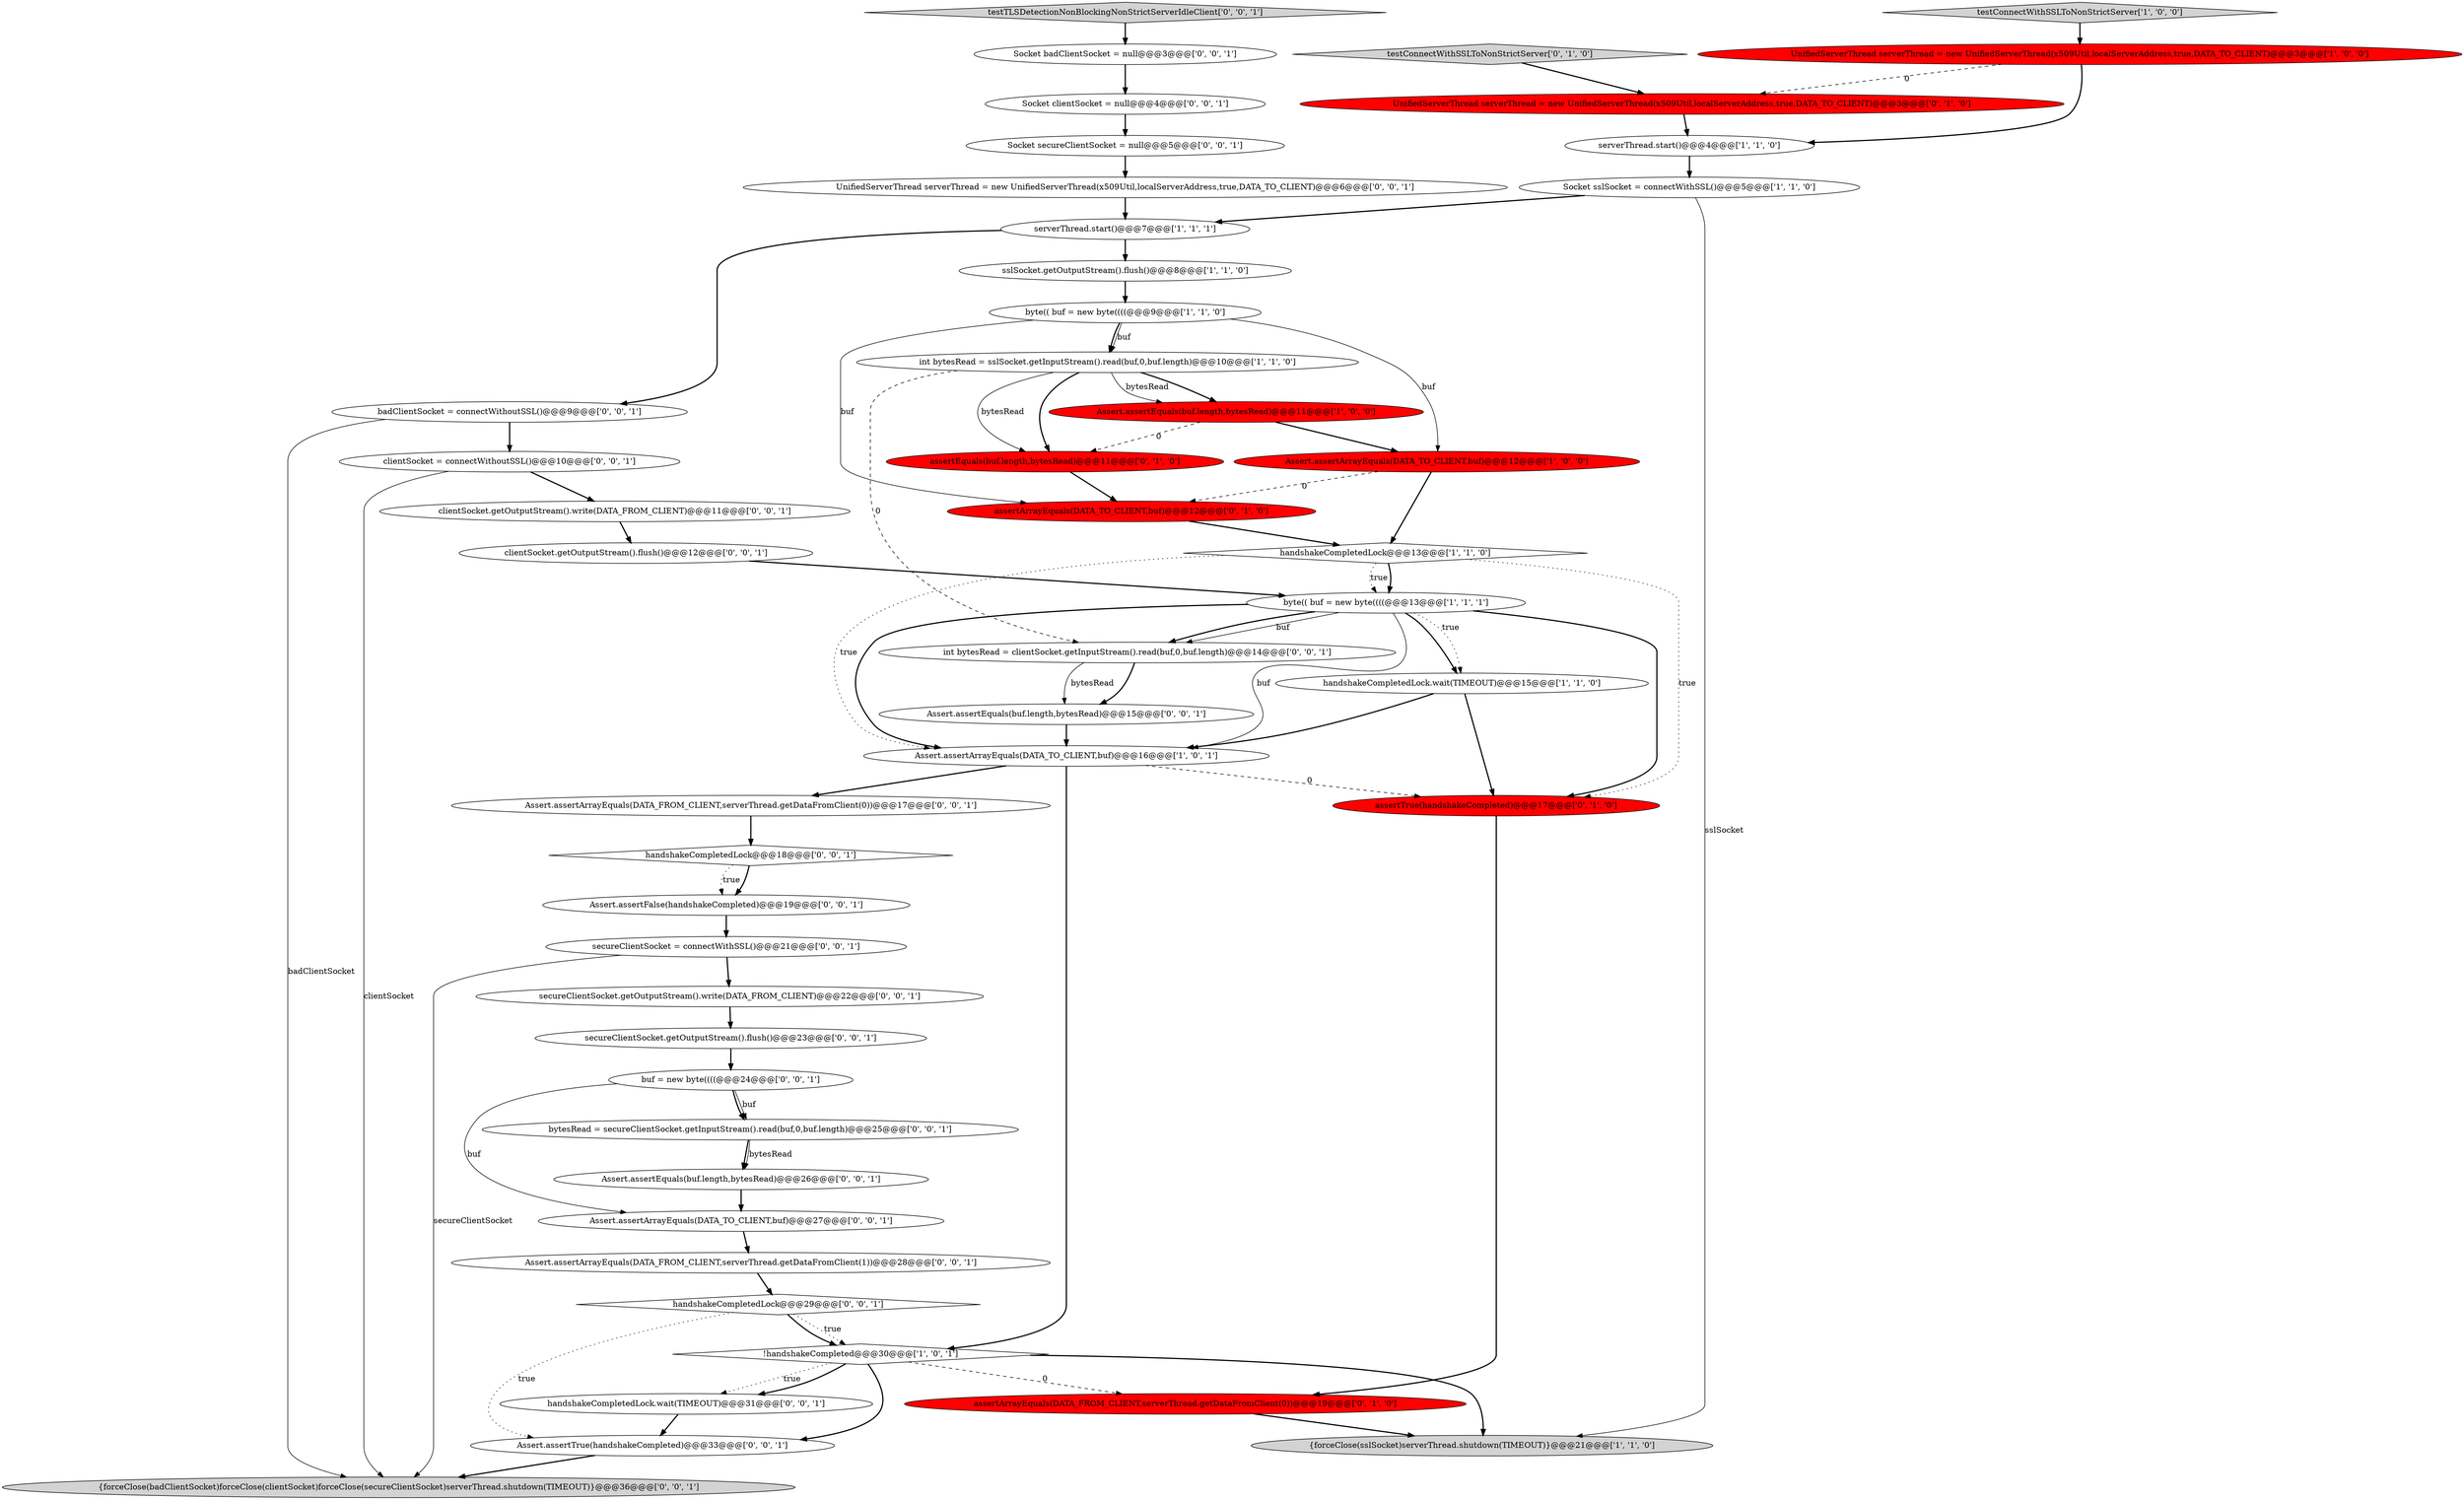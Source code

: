 digraph {
2 [style = filled, label = "{forceClose(sslSocket)serverThread.shutdown(TIMEOUT)}@@@21@@@['1', '1', '0']", fillcolor = lightgray, shape = ellipse image = "AAA0AAABBB1BBB"];
13 [style = filled, label = "Assert.assertEquals(buf.length,bytesRead)@@@11@@@['1', '0', '0']", fillcolor = red, shape = ellipse image = "AAA1AAABBB1BBB"];
7 [style = filled, label = "Assert.assertArrayEquals(DATA_TO_CLIENT,buf)@@@16@@@['1', '0', '1']", fillcolor = white, shape = ellipse image = "AAA0AAABBB1BBB"];
39 [style = filled, label = "badClientSocket = connectWithoutSSL()@@@9@@@['0', '0', '1']", fillcolor = white, shape = ellipse image = "AAA0AAABBB3BBB"];
35 [style = filled, label = "Socket secureClientSocket = null@@@5@@@['0', '0', '1']", fillcolor = white, shape = ellipse image = "AAA0AAABBB3BBB"];
36 [style = filled, label = "Assert.assertArrayEquals(DATA_FROM_CLIENT,serverThread.getDataFromClient(1))@@@28@@@['0', '0', '1']", fillcolor = white, shape = ellipse image = "AAA0AAABBB3BBB"];
31 [style = filled, label = "clientSocket = connectWithoutSSL()@@@10@@@['0', '0', '1']", fillcolor = white, shape = ellipse image = "AAA0AAABBB3BBB"];
9 [style = filled, label = "byte(( buf = new byte((((@@@9@@@['1', '1', '0']", fillcolor = white, shape = ellipse image = "AAA0AAABBB1BBB"];
28 [style = filled, label = "secureClientSocket.getOutputStream().flush()@@@23@@@['0', '0', '1']", fillcolor = white, shape = ellipse image = "AAA0AAABBB3BBB"];
30 [style = filled, label = "handshakeCompletedLock@@@29@@@['0', '0', '1']", fillcolor = white, shape = diamond image = "AAA0AAABBB3BBB"];
18 [style = filled, label = "assertTrue(handshakeCompleted)@@@17@@@['0', '1', '0']", fillcolor = red, shape = ellipse image = "AAA1AAABBB2BBB"];
34 [style = filled, label = "Socket clientSocket = null@@@4@@@['0', '0', '1']", fillcolor = white, shape = ellipse image = "AAA0AAABBB3BBB"];
33 [style = filled, label = "UnifiedServerThread serverThread = new UnifiedServerThread(x509Util,localServerAddress,true,DATA_TO_CLIENT)@@@6@@@['0', '0', '1']", fillcolor = white, shape = ellipse image = "AAA0AAABBB3BBB"];
6 [style = filled, label = "Assert.assertArrayEquals(DATA_TO_CLIENT,buf)@@@12@@@['1', '0', '0']", fillcolor = red, shape = ellipse image = "AAA1AAABBB1BBB"];
41 [style = filled, label = "Assert.assertFalse(handshakeCompleted)@@@19@@@['0', '0', '1']", fillcolor = white, shape = ellipse image = "AAA0AAABBB3BBB"];
25 [style = filled, label = "bytesRead = secureClientSocket.getInputStream().read(buf,0,buf.length)@@@25@@@['0', '0', '1']", fillcolor = white, shape = ellipse image = "AAA0AAABBB3BBB"];
44 [style = filled, label = "Assert.assertArrayEquals(DATA_FROM_CLIENT,serverThread.getDataFromClient(0))@@@17@@@['0', '0', '1']", fillcolor = white, shape = ellipse image = "AAA0AAABBB3BBB"];
5 [style = filled, label = "UnifiedServerThread serverThread = new UnifiedServerThread(x509Util,localServerAddress,true,DATA_TO_CLIENT)@@@3@@@['1', '0', '0']", fillcolor = red, shape = ellipse image = "AAA1AAABBB1BBB"];
29 [style = filled, label = "int bytesRead = clientSocket.getInputStream().read(buf,0,buf.length)@@@14@@@['0', '0', '1']", fillcolor = white, shape = ellipse image = "AAA0AAABBB3BBB"];
20 [style = filled, label = "assertArrayEquals(DATA_FROM_CLIENT,serverThread.getDataFromClient(0))@@@19@@@['0', '1', '0']", fillcolor = red, shape = ellipse image = "AAA1AAABBB2BBB"];
10 [style = filled, label = "serverThread.start()@@@7@@@['1', '1', '1']", fillcolor = white, shape = ellipse image = "AAA0AAABBB1BBB"];
17 [style = filled, label = "testConnectWithSSLToNonStrictServer['0', '1', '0']", fillcolor = lightgray, shape = diamond image = "AAA0AAABBB2BBB"];
8 [style = filled, label = "byte(( buf = new byte((((@@@13@@@['1', '1', '1']", fillcolor = white, shape = ellipse image = "AAA0AAABBB1BBB"];
45 [style = filled, label = "Assert.assertTrue(handshakeCompleted)@@@33@@@['0', '0', '1']", fillcolor = white, shape = ellipse image = "AAA0AAABBB3BBB"];
14 [style = filled, label = "handshakeCompletedLock.wait(TIMEOUT)@@@15@@@['1', '1', '0']", fillcolor = white, shape = ellipse image = "AAA0AAABBB1BBB"];
4 [style = filled, label = "Socket sslSocket = connectWithSSL()@@@5@@@['1', '1', '0']", fillcolor = white, shape = ellipse image = "AAA0AAABBB1BBB"];
46 [style = filled, label = "Assert.assertEquals(buf.length,bytesRead)@@@15@@@['0', '0', '1']", fillcolor = white, shape = ellipse image = "AAA0AAABBB3BBB"];
3 [style = filled, label = "testConnectWithSSLToNonStrictServer['1', '0', '0']", fillcolor = lightgray, shape = diamond image = "AAA0AAABBB1BBB"];
37 [style = filled, label = "handshakeCompletedLock.wait(TIMEOUT)@@@31@@@['0', '0', '1']", fillcolor = white, shape = ellipse image = "AAA0AAABBB3BBB"];
47 [style = filled, label = "Assert.assertArrayEquals(DATA_TO_CLIENT,buf)@@@27@@@['0', '0', '1']", fillcolor = white, shape = ellipse image = "AAA0AAABBB3BBB"];
22 [style = filled, label = "testTLSDetectionNonBlockingNonStrictServerIdleClient['0', '0', '1']", fillcolor = lightgray, shape = diamond image = "AAA0AAABBB3BBB"];
0 [style = filled, label = "serverThread.start()@@@4@@@['1', '1', '0']", fillcolor = white, shape = ellipse image = "AAA0AAABBB1BBB"];
32 [style = filled, label = "Assert.assertEquals(buf.length,bytesRead)@@@26@@@['0', '0', '1']", fillcolor = white, shape = ellipse image = "AAA0AAABBB3BBB"];
15 [style = filled, label = "sslSocket.getOutputStream().flush()@@@8@@@['1', '1', '0']", fillcolor = white, shape = ellipse image = "AAA0AAABBB1BBB"];
21 [style = filled, label = "assertArrayEquals(DATA_TO_CLIENT,buf)@@@12@@@['0', '1', '0']", fillcolor = red, shape = ellipse image = "AAA1AAABBB2BBB"];
23 [style = filled, label = "clientSocket.getOutputStream().write(DATA_FROM_CLIENT)@@@11@@@['0', '0', '1']", fillcolor = white, shape = ellipse image = "AAA0AAABBB3BBB"];
24 [style = filled, label = "buf = new byte((((@@@24@@@['0', '0', '1']", fillcolor = white, shape = ellipse image = "AAA0AAABBB3BBB"];
12 [style = filled, label = "int bytesRead = sslSocket.getInputStream().read(buf,0,buf.length)@@@10@@@['1', '1', '0']", fillcolor = white, shape = ellipse image = "AAA0AAABBB1BBB"];
27 [style = filled, label = "secureClientSocket.getOutputStream().write(DATA_FROM_CLIENT)@@@22@@@['0', '0', '1']", fillcolor = white, shape = ellipse image = "AAA0AAABBB3BBB"];
16 [style = filled, label = "assertEquals(buf.length,bytesRead)@@@11@@@['0', '1', '0']", fillcolor = red, shape = ellipse image = "AAA1AAABBB2BBB"];
19 [style = filled, label = "UnifiedServerThread serverThread = new UnifiedServerThread(x509Util,localServerAddress,true,DATA_TO_CLIENT)@@@3@@@['0', '1', '0']", fillcolor = red, shape = ellipse image = "AAA1AAABBB2BBB"];
40 [style = filled, label = "handshakeCompletedLock@@@18@@@['0', '0', '1']", fillcolor = white, shape = diamond image = "AAA0AAABBB3BBB"];
43 [style = filled, label = "secureClientSocket = connectWithSSL()@@@21@@@['0', '0', '1']", fillcolor = white, shape = ellipse image = "AAA0AAABBB3BBB"];
42 [style = filled, label = "clientSocket.getOutputStream().flush()@@@12@@@['0', '0', '1']", fillcolor = white, shape = ellipse image = "AAA0AAABBB3BBB"];
38 [style = filled, label = "{forceClose(badClientSocket)forceClose(clientSocket)forceClose(secureClientSocket)serverThread.shutdown(TIMEOUT)}@@@36@@@['0', '0', '1']", fillcolor = lightgray, shape = ellipse image = "AAA0AAABBB3BBB"];
1 [style = filled, label = "!handshakeCompleted@@@30@@@['1', '0', '1']", fillcolor = white, shape = diamond image = "AAA0AAABBB1BBB"];
11 [style = filled, label = "handshakeCompletedLock@@@13@@@['1', '1', '0']", fillcolor = white, shape = diamond image = "AAA0AAABBB1BBB"];
26 [style = filled, label = "Socket badClientSocket = null@@@3@@@['0', '0', '1']", fillcolor = white, shape = ellipse image = "AAA0AAABBB3BBB"];
11->7 [style = dotted, label="true"];
4->10 [style = bold, label=""];
22->26 [style = bold, label=""];
6->21 [style = dashed, label="0"];
31->38 [style = solid, label="clientSocket"];
30->1 [style = dotted, label="true"];
9->6 [style = solid, label="buf"];
7->1 [style = bold, label=""];
31->23 [style = bold, label=""];
10->15 [style = bold, label=""];
30->1 [style = bold, label=""];
7->18 [style = dashed, label="0"];
39->38 [style = solid, label="badClientSocket"];
25->32 [style = solid, label="bytesRead"];
8->18 [style = bold, label=""];
27->28 [style = bold, label=""];
26->34 [style = bold, label=""];
42->8 [style = bold, label=""];
35->33 [style = bold, label=""];
25->32 [style = bold, label=""];
44->40 [style = bold, label=""];
8->14 [style = bold, label=""];
12->16 [style = solid, label="bytesRead"];
33->10 [style = bold, label=""];
12->16 [style = bold, label=""];
12->29 [style = dashed, label="0"];
11->18 [style = dotted, label="true"];
17->19 [style = bold, label=""];
43->38 [style = solid, label="secureClientSocket"];
19->0 [style = bold, label=""];
8->7 [style = bold, label=""];
14->7 [style = bold, label=""];
23->42 [style = bold, label=""];
20->2 [style = bold, label=""];
1->20 [style = dashed, label="0"];
4->2 [style = solid, label="sslSocket"];
12->13 [style = bold, label=""];
18->20 [style = bold, label=""];
36->30 [style = bold, label=""];
3->5 [style = bold, label=""];
32->47 [style = bold, label=""];
10->39 [style = bold, label=""];
5->0 [style = bold, label=""];
21->11 [style = bold, label=""];
8->29 [style = solid, label="buf"];
0->4 [style = bold, label=""];
15->9 [style = bold, label=""];
39->31 [style = bold, label=""];
16->21 [style = bold, label=""];
24->25 [style = bold, label=""];
6->11 [style = bold, label=""];
29->46 [style = bold, label=""];
43->27 [style = bold, label=""];
46->7 [style = bold, label=""];
40->41 [style = bold, label=""];
45->38 [style = bold, label=""];
9->21 [style = solid, label="buf"];
24->25 [style = solid, label="buf"];
8->14 [style = dotted, label="true"];
30->45 [style = dotted, label="true"];
28->24 [style = bold, label=""];
13->16 [style = dashed, label="0"];
11->8 [style = bold, label=""];
8->7 [style = solid, label="buf"];
14->18 [style = bold, label=""];
37->45 [style = bold, label=""];
1->2 [style = bold, label=""];
29->46 [style = solid, label="bytesRead"];
9->12 [style = bold, label=""];
34->35 [style = bold, label=""];
11->8 [style = dotted, label="true"];
13->6 [style = bold, label=""];
1->37 [style = dotted, label="true"];
1->45 [style = bold, label=""];
41->43 [style = bold, label=""];
12->13 [style = solid, label="bytesRead"];
8->29 [style = bold, label=""];
47->36 [style = bold, label=""];
24->47 [style = solid, label="buf"];
40->41 [style = dotted, label="true"];
7->44 [style = bold, label=""];
5->19 [style = dashed, label="0"];
1->37 [style = bold, label=""];
9->12 [style = solid, label="buf"];
}
